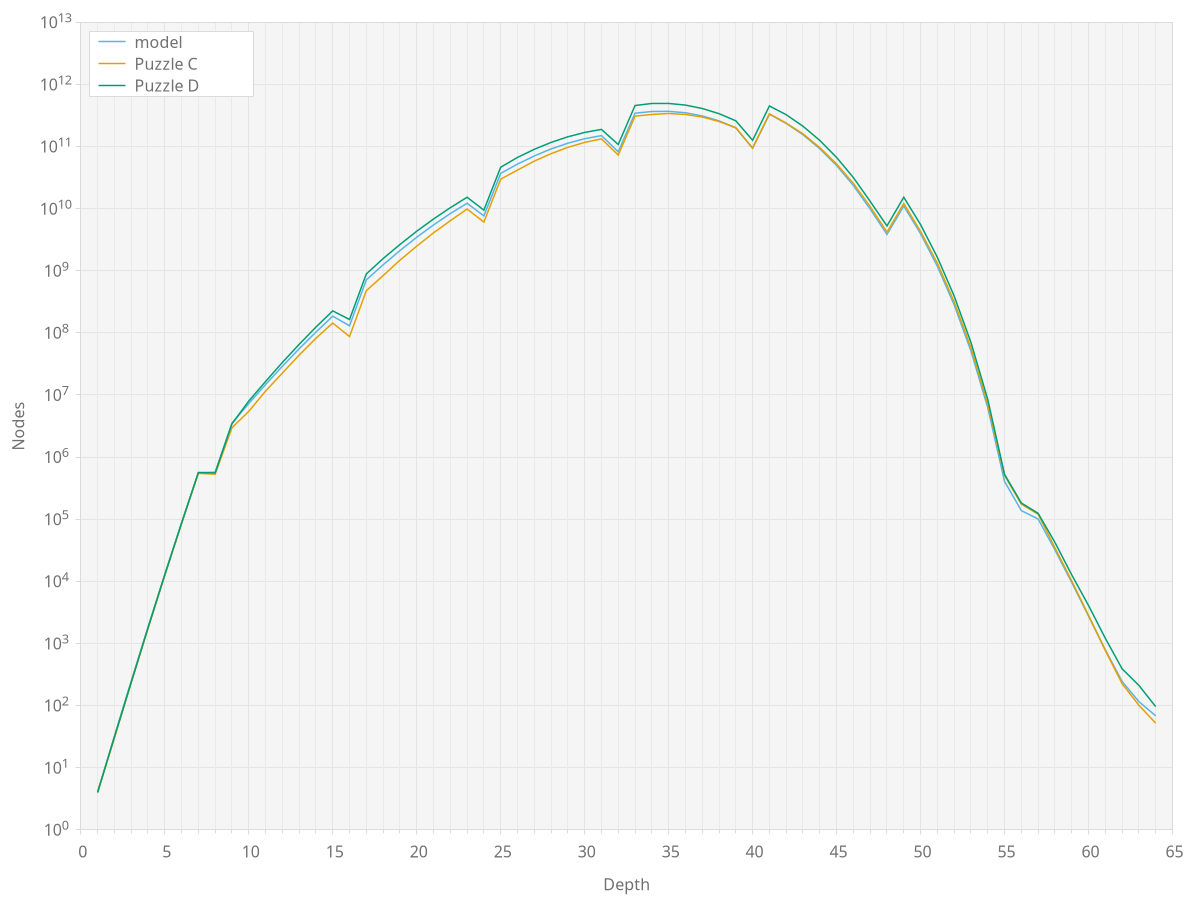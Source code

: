 set terminal svg size 752,400 font 'Lato' name 'Search_tree_estimates_8x8'
set encoding utf8
set output 'search_tree_8x8.svg'

set style line 1 lc rgb '#56b4e9' lw 1.5  # blue
set style line 2 lc rgb '#e69f00' lw 1.5  # yellow
set style line 3 lc rgb '#009e73' lw 1.5  # green

# documenter-light
set lt 1 lw 1 lc rgb '#dbdbdb'  # border
set lt 2 lw 1 lc rgb '#707070'  # font
set lt 3 lw 1 lc rgb '#e4e4e4'  # grid-major
set lt 4 lw 1 lc rgb '#e9e9e9'  # grid-minor
set object 1 rectangle from graph 0,0 to graph 1,1 fillcolor rgb '#f5f5f5' behind
set key box lt 1 opaque fillcolor rgb '#ffffff' textcolor lt 2 top left samplen 2 Left reverse keywidth graph 0.15

# documenter-dark
# set lt 1 lw 1 lc rgb '#5e6d6f'  # border
# set lt 2 lw 1 lc rgb '#868c98'  # font
# set lt 3 lw 1 lc rgb '#3b4242'  # grid-major
# set lt 4 lw 1 lc rgb '#333a3a'  # grid-minor
# set object 1 rectangle from graph 0,0 to graph 1,1 fillcolor rgb '#282f2f' behind
# set key box lt 1 opaque fillcolor rgb '#1f2424' textcolor lt 2 top left samplen 2 Left reverse keywidth graph 0.15

set style data lines
set border lt 1
set grid xtics ytics mxtics lt 3, lt 4

set xlabel 'Depth' textcolor lt 2
set xrange [0:65]
set xtics axis nomirror out scale 0.6,0.4 5 textcolor lt 2
set mxtics 5

set ylabel 'Nodes' textcolor lt 2
set logscale y
set yrange [1e0:1e13]
set format y '10^{%-02T}'
set ytics axis nomirror out scale 0.6,0.4 1e0,1e1,1e13 textcolor lt 2
unset mytics

$data << EOD
#  Depth        model  pieces_set_1  pieces_set_2
       1  4.00000e+00             4             4
       2  3.20816e+01            30            31
       3  2.47211e+02           232           235
       4  1.82676e+03          1739          1768
       5  1.29186e+04         12418         12694
       6  8.72400e+04         84538         86700
       7  5.61216e+05        548148        564048
       8  5.71681e+05        530376        556272
       9  3.50455e+06       2970840       3432984
      10  7.27602e+06       5444911       7983818
      11  1.47139e+07      11553558      16473214
      12  2.89563e+07      22515790      33369561
      13  5.54029e+07      43905538      65299457
      14  1.02959e+08      81986946     123963646
      15  1.85647e+08     143926374     225766745
      16  1.30098e+08      87200383     164032802
      17  7.13602e+08     477709131     888348027
      18  1.24797e+09     835953729    1569392891
      19  2.11272e+09    1478369823    2646225807
      20  3.45802e+09    2486078560    4323964183
      21  5.46492e+09    4079463044    6809888505
      22  8.32710e+09    6390929627   10348474107
      23  1.22150e+10    9856160041   15251495745
      24  7.63888e+09    6078254307    9461531460
      25  3.69442e+10   29849931639   46410644501
      26  5.21153e+10   41765644529   66809363549
      27  7.05308e+10   58233843443   90198477364
      28  9.14002e+10   76726107868  116457773853
      29  1.13176e+11   97071040521  143457725140
      30  1.33599e+11  116538999051  168692760786
      31  1.49965e+11  132717258332  188609963279
      32  8.22363e+10   72876905655  107757476786
      33  3.44072e+11  308341025901  457199529160
      34  3.66396e+11  328099262763  493344259093
      35  3.68817e+11  340733167520  493692040734
      36  3.49712e+11  328015529086  464586584892
      37  3.11128e+11  298515978459  409724181633
      38  2.58553e+11  252996399811  337873646370
      39  1.99670e+11  200905873775  259356596398
      40  9.38613e+10   94264869744  126148955994
      41  3.31104e+11  335562168459  449702692106
      42  2.36292e+11  237809663027  325120311672
      43  1.54689e+11  159834727114  211919607062
      44  9.21250e+10   96103494500  125406582959
      45  4.94121e+10   52453448596   66714234029
      46  2.35734e+10   25364354273   31593348489
      47  9.84688e+09   10782838944   13101487912
      48  3.84674e+09    4187863992    5268215327
      49  1.10258e+10   12087007798   15257045922
      50  3.95158e+09    4297209936    5534286575
      51  1.18120e+09    1315981940    1646872834
      52  2.82944e+08     316989971     391953141
      53  5.10877e+07      57722105      70133051
      54  6.25541e+06       7120634       8485461
      55  4.05251e+05        505112        526011
      56  1.37473e+05        174923        182430
      57  1.00714e+05        120215        124310
      58  3.20857e+04         34706         42326
      59  9.60469e+03         10131         12709
      60  2.75843e+03          2833          4085
      61  7.88564e+02           772          1210
      62  2.43647e+02           225           390
      63  1.15504e+02           101           211
      64  6.83262e+01            52            96
EOD

plot $data using 1:2 ls 1 title 'model', \
     $data using 1:3 ls 2 title 'Puzzle C', \
     $data using 1:4 ls 3 title 'Puzzle D'
